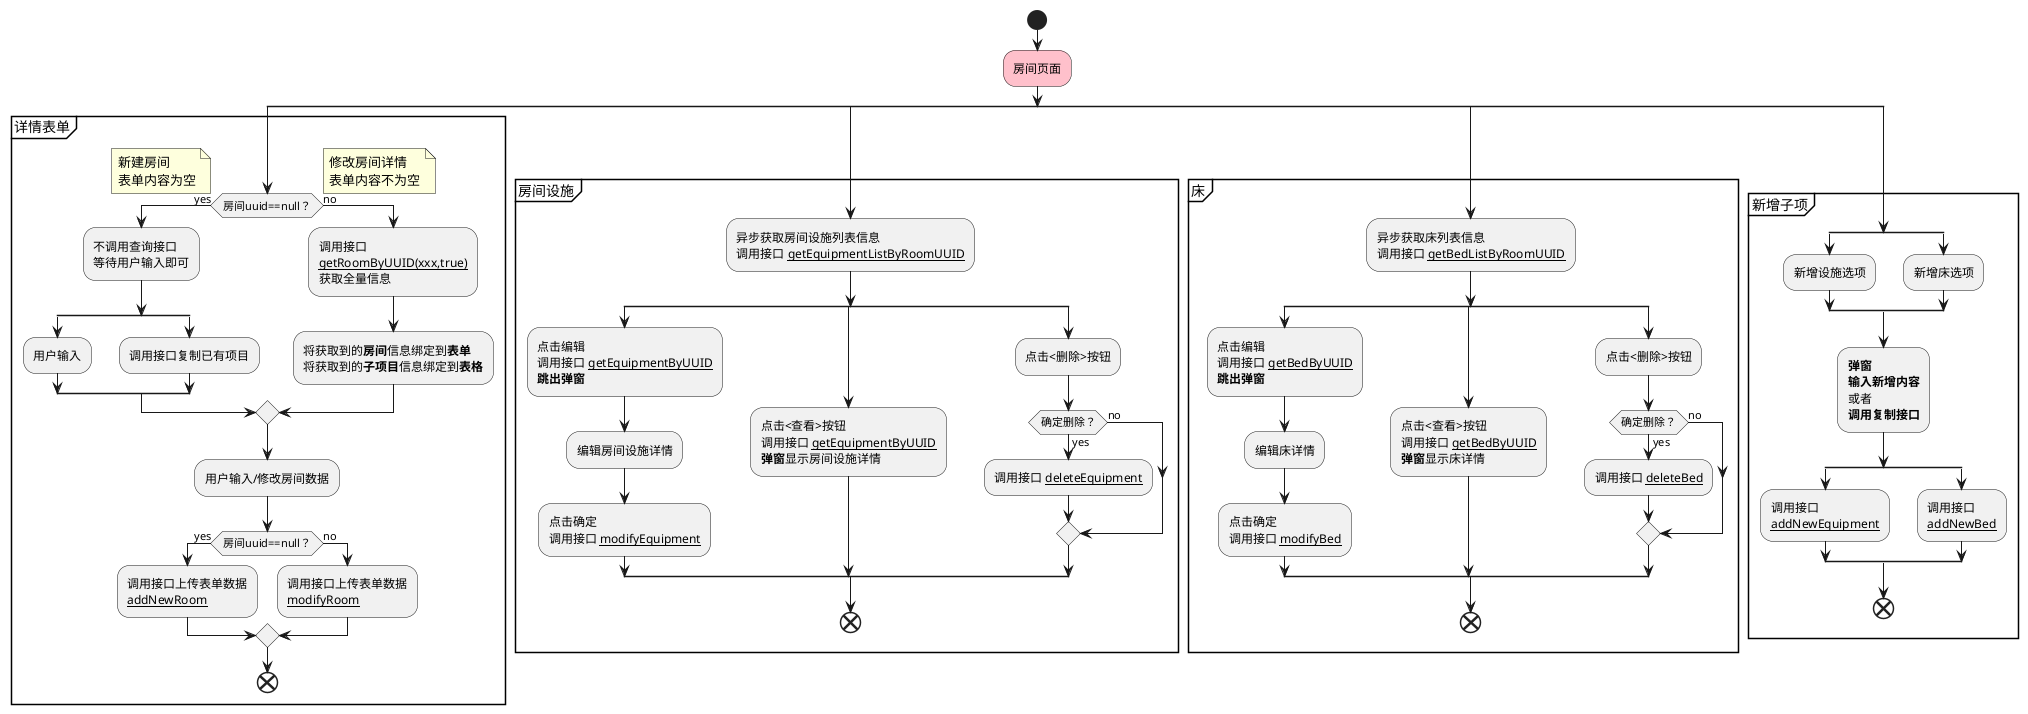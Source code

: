 @startuml
'https://plantuml.com/activity-diagram-beta
'房间页面 整个页面就是 1个大的详情表单 + 2个子项表格 + 2个新增子项按钮
'进入这个页面只能是两种可能：1.新增房间；2.修改房间
start
#pink:房间页面;
split
partition 详情表单 {
if (房间uuid==null？) then (yes)
note left
新建房间
表单内容为空
end note
:不调用查询接口
等待用户输入即可;
split
:用户输入;
split again
:调用接口复制已有项目;
end split
else (no)
note right
修改房间详情
表单内容不为空
end note
:调用接口
__getRoomByUUID(xxx,true)__
获取全量信息;
:将获取到的<b>房间</b>信息绑定到<b>表单</b>
将获取到的<b>子项目</b>信息绑定到<b>表格</b>;
endif
:用户输入/修改房间数据;
if (房间uuid==null？) then (yes)
:调用接口上传表单数据
__addNewRoom__;
else (no)
:调用接口上传表单数据
__modifyRoom__;
endif
end
}

split again
partition 房间设施 {
:异步获取房间设施列表信息
调用接口 __getEquipmentListByRoomUUID__;
split
:点击编辑
调用接口 __getEquipmentByUUID__
<b>跳出弹窗</b>;
:编辑房间设施详情;
:点击确定
调用接口 __modifyEquipment__;
split again
:点击<查看>按钮
调用接口 __getEquipmentByUUID__
<b>弹窗</b>显示房间设施详情;
split again
:点击<删除>按钮;
if (确定删除？) then (yes)
:调用接口 __deleteEquipment__;
else (no)
endif
end split
end
}

split again
partition 床 {
:异步获取床列表信息
调用接口 __getBedListByRoomUUID__;
split
:点击编辑
调用接口 __getBedByUUID__
<b>跳出弹窗</b>;
:编辑床详情;
:点击确定
调用接口 __modifyBed__;
split again
:点击<查看>按钮
调用接口 __getBedByUUID__
<b>弹窗</b>显示床详情;
split again
:点击<删除>按钮;
if (确定删除？) then (yes)
:调用接口 __deleteBed__;
else (no)
endif
end split
end
}
split again
partition 新增子项 {
split
:新增设施选项;
split again
:新增床选项;
end split
:<b>弹窗</b>
<b>输入新增内容</b>
或者
<b>调用复制接口</b>;
split
:调用接口
__addNewEquipment__;
split again
:调用接口
__addNewBed__;
end split
end
}
end split
@enduml
